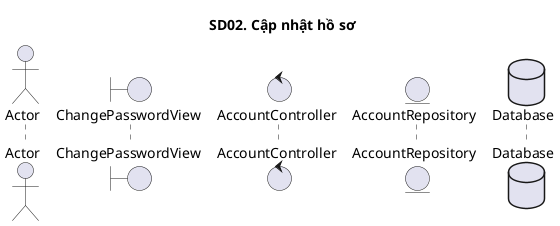 @startuml SQ
autonumber
title SD02. Cập nhật hồ sơ
actor "Actor" as actor
boundary "ChangePasswordView" as view
control "AccountController" as controller
entity "AccountRepository" as model
database "Database" as database
@enduml